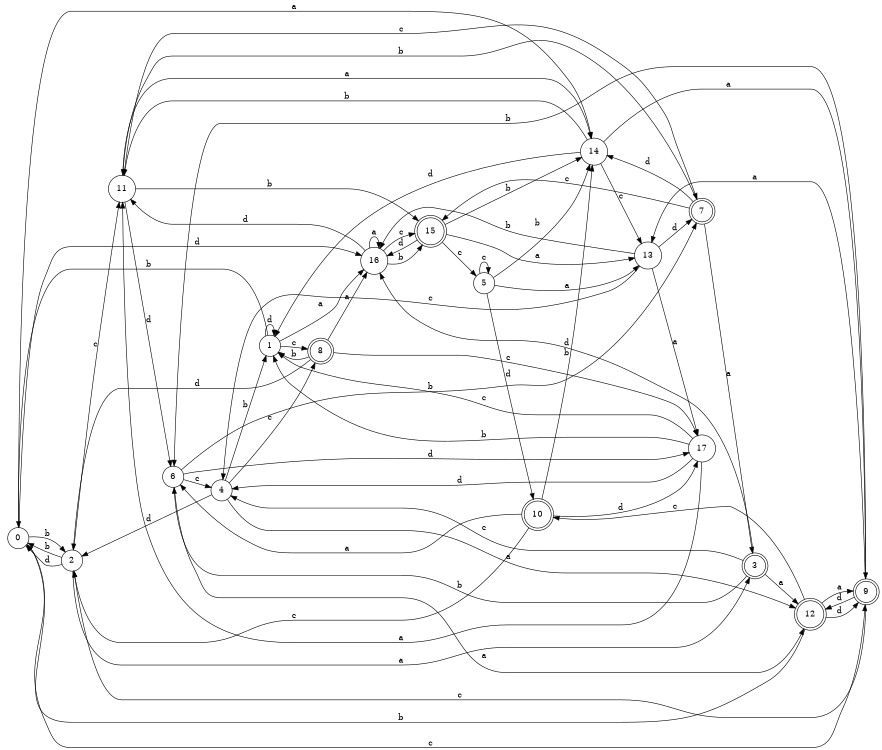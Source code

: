 digraph n15_6 {
__start0 [label="" shape="none"];

rankdir=LR;
size="8,5";

s0 [style="filled", color="black", fillcolor="white" shape="circle", label="0"];
s1 [style="filled", color="black", fillcolor="white" shape="circle", label="1"];
s2 [style="filled", color="black", fillcolor="white" shape="circle", label="2"];
s3 [style="rounded,filled", color="black", fillcolor="white" shape="doublecircle", label="3"];
s4 [style="filled", color="black", fillcolor="white" shape="circle", label="4"];
s5 [style="filled", color="black", fillcolor="white" shape="circle", label="5"];
s6 [style="filled", color="black", fillcolor="white" shape="circle", label="6"];
s7 [style="rounded,filled", color="black", fillcolor="white" shape="doublecircle", label="7"];
s8 [style="rounded,filled", color="black", fillcolor="white" shape="doublecircle", label="8"];
s9 [style="rounded,filled", color="black", fillcolor="white" shape="doublecircle", label="9"];
s10 [style="rounded,filled", color="black", fillcolor="white" shape="doublecircle", label="10"];
s11 [style="filled", color="black", fillcolor="white" shape="circle", label="11"];
s12 [style="rounded,filled", color="black", fillcolor="white" shape="doublecircle", label="12"];
s13 [style="filled", color="black", fillcolor="white" shape="circle", label="13"];
s14 [style="filled", color="black", fillcolor="white" shape="circle", label="14"];
s15 [style="rounded,filled", color="black", fillcolor="white" shape="doublecircle", label="15"];
s16 [style="filled", color="black", fillcolor="white" shape="circle", label="16"];
s17 [style="filled", color="black", fillcolor="white" shape="circle", label="17"];
s0 -> s14 [label="a"];
s0 -> s2 [label="b"];
s0 -> s9 [label="c"];
s0 -> s16 [label="d"];
s1 -> s16 [label="a"];
s1 -> s0 [label="b"];
s1 -> s8 [label="c"];
s1 -> s1 [label="d"];
s2 -> s3 [label="a"];
s2 -> s0 [label="b"];
s2 -> s11 [label="c"];
s2 -> s0 [label="d"];
s3 -> s12 [label="a"];
s3 -> s6 [label="b"];
s3 -> s4 [label="c"];
s3 -> s16 [label="d"];
s4 -> s12 [label="a"];
s4 -> s1 [label="b"];
s4 -> s8 [label="c"];
s4 -> s2 [label="d"];
s5 -> s13 [label="a"];
s5 -> s14 [label="b"];
s5 -> s5 [label="c"];
s5 -> s10 [label="d"];
s6 -> s12 [label="a"];
s6 -> s7 [label="b"];
s6 -> s4 [label="c"];
s6 -> s17 [label="d"];
s7 -> s3 [label="a"];
s7 -> s11 [label="b"];
s7 -> s15 [label="c"];
s7 -> s14 [label="d"];
s8 -> s16 [label="a"];
s8 -> s1 [label="b"];
s8 -> s17 [label="c"];
s8 -> s2 [label="d"];
s9 -> s13 [label="a"];
s9 -> s6 [label="b"];
s9 -> s2 [label="c"];
s9 -> s12 [label="d"];
s10 -> s6 [label="a"];
s10 -> s14 [label="b"];
s10 -> s2 [label="c"];
s10 -> s17 [label="d"];
s11 -> s14 [label="a"];
s11 -> s15 [label="b"];
s11 -> s7 [label="c"];
s11 -> s6 [label="d"];
s12 -> s9 [label="a"];
s12 -> s0 [label="b"];
s12 -> s10 [label="c"];
s12 -> s9 [label="d"];
s13 -> s17 [label="a"];
s13 -> s16 [label="b"];
s13 -> s4 [label="c"];
s13 -> s7 [label="d"];
s14 -> s9 [label="a"];
s14 -> s11 [label="b"];
s14 -> s13 [label="c"];
s14 -> s1 [label="d"];
s15 -> s13 [label="a"];
s15 -> s14 [label="b"];
s15 -> s5 [label="c"];
s15 -> s16 [label="d"];
s16 -> s16 [label="a"];
s16 -> s15 [label="b"];
s16 -> s15 [label="c"];
s16 -> s11 [label="d"];
s17 -> s11 [label="a"];
s17 -> s1 [label="b"];
s17 -> s1 [label="c"];
s17 -> s4 [label="d"];

}